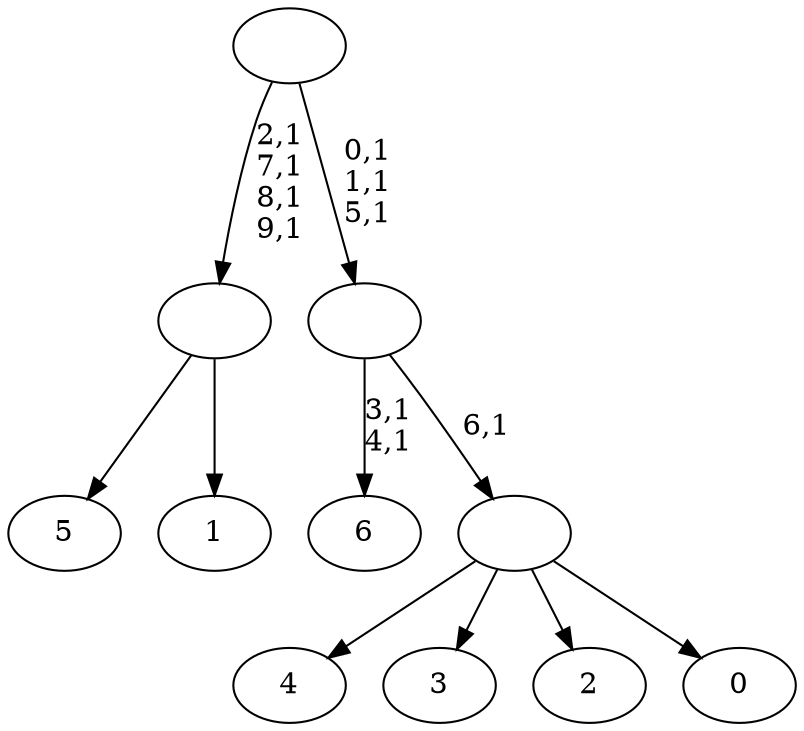 digraph T {
	17 [label="6"]
	14 [label="5"]
	13 [label="4"]
	12 [label="3"]
	11 [label="2"]
	10 [label="1"]
	9 [label=""]
	5 [label="0"]
	4 [label=""]
	3 [label=""]
	0 [label=""]
	9 -> 14 [label=""]
	9 -> 10 [label=""]
	4 -> 13 [label=""]
	4 -> 12 [label=""]
	4 -> 11 [label=""]
	4 -> 5 [label=""]
	3 -> 17 [label="3,1\n4,1"]
	3 -> 4 [label="6,1"]
	0 -> 3 [label="0,1\n1,1\n5,1"]
	0 -> 9 [label="2,1\n7,1\n8,1\n9,1"]
}
